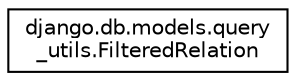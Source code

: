 digraph "Graphical Class Hierarchy"
{
 // LATEX_PDF_SIZE
  edge [fontname="Helvetica",fontsize="10",labelfontname="Helvetica",labelfontsize="10"];
  node [fontname="Helvetica",fontsize="10",shape=record];
  rankdir="LR";
  Node0 [label="django.db.models.query\l_utils.FilteredRelation",height=0.2,width=0.4,color="black", fillcolor="white", style="filled",URL="$d0/d2b/classdjango_1_1db_1_1models_1_1query__utils_1_1_filtered_relation.html",tooltip=" "];
}
